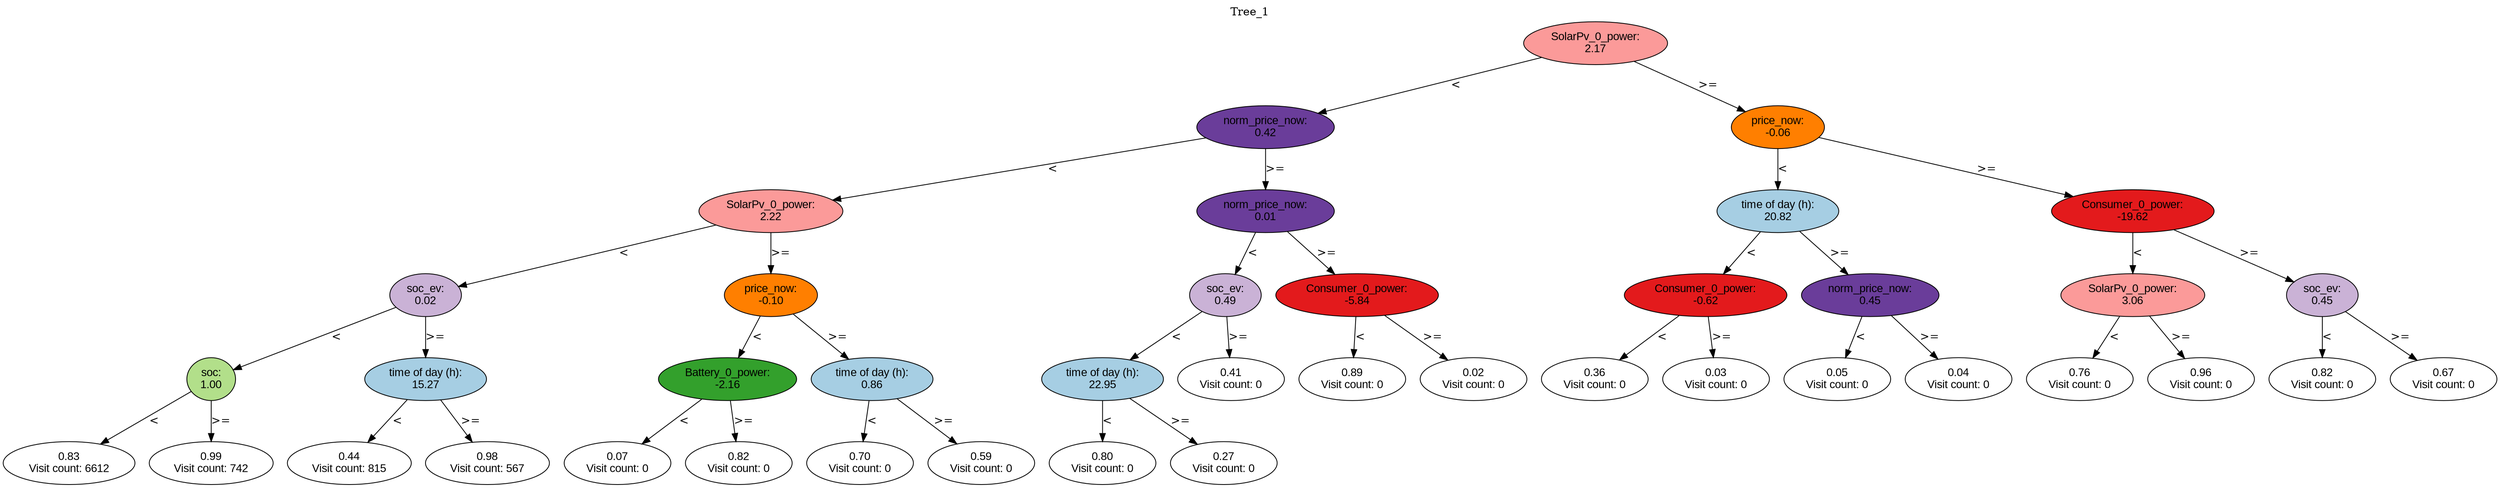digraph BST {
    node [fontname="Arial" style=filled colorscheme=paired12];
    0 [ label = "SolarPv_0_power:
2.17" fillcolor=5];
    1 [ label = "norm_price_now:
0.42" fillcolor=10];
    2 [ label = "SolarPv_0_power:
2.22" fillcolor=5];
    3 [ label = "soc_ev:
0.02" fillcolor=9];
    4 [ label = "soc:
1.00" fillcolor=3];
    5 [ label = "0.83
Visit count: 6612" fillcolor=white];
    6 [ label = "0.99
Visit count: 742" fillcolor=white];
    7 [ label = "time of day (h):
15.27" fillcolor=1];
    8 [ label = "0.44
Visit count: 815" fillcolor=white];
    9 [ label = "0.98
Visit count: 567" fillcolor=white];
    10 [ label = "price_now:
-0.10" fillcolor=8];
    11 [ label = "Battery_0_power:
-2.16" fillcolor=4];
    12 [ label = "0.07
Visit count: 0" fillcolor=white];
    13 [ label = "0.82
Visit count: 0" fillcolor=white];
    14 [ label = "time of day (h):
0.86" fillcolor=1];
    15 [ label = "0.70
Visit count: 0" fillcolor=white];
    16 [ label = "0.59
Visit count: 0" fillcolor=white];
    17 [ label = "norm_price_now:
0.01" fillcolor=10];
    18 [ label = "soc_ev:
0.49" fillcolor=9];
    19 [ label = "time of day (h):
22.95" fillcolor=1];
    20 [ label = "0.80
Visit count: 0" fillcolor=white];
    21 [ label = "0.27
Visit count: 0" fillcolor=white];
    22 [ label = "0.41
Visit count: 0" fillcolor=white];
    23 [ label = "Consumer_0_power:
-5.84" fillcolor=6];
    24 [ label = "0.89
Visit count: 0" fillcolor=white];
    25 [ label = "0.02
Visit count: 0" fillcolor=white];
    26 [ label = "price_now:
-0.06" fillcolor=8];
    27 [ label = "time of day (h):
20.82" fillcolor=1];
    28 [ label = "Consumer_0_power:
-0.62" fillcolor=6];
    29 [ label = "0.36
Visit count: 0" fillcolor=white];
    30 [ label = "0.03
Visit count: 0" fillcolor=white];
    31 [ label = "norm_price_now:
0.45" fillcolor=10];
    32 [ label = "0.05
Visit count: 0" fillcolor=white];
    33 [ label = "0.04
Visit count: 0" fillcolor=white];
    34 [ label = "Consumer_0_power:
-19.62" fillcolor=6];
    35 [ label = "SolarPv_0_power:
3.06" fillcolor=5];
    36 [ label = "0.76
Visit count: 0" fillcolor=white];
    37 [ label = "0.96
Visit count: 0" fillcolor=white];
    38 [ label = "soc_ev:
0.45" fillcolor=9];
    39 [ label = "0.82
Visit count: 0" fillcolor=white];
    40 [ label = "0.67
Visit count: 0" fillcolor=white];

    0  -> 1[ label = "<"];
    0  -> 26[ label = ">="];
    1  -> 2[ label = "<"];
    1  -> 17[ label = ">="];
    2  -> 3[ label = "<"];
    2  -> 10[ label = ">="];
    3  -> 4[ label = "<"];
    3  -> 7[ label = ">="];
    4  -> 5[ label = "<"];
    4  -> 6[ label = ">="];
    7  -> 8[ label = "<"];
    7  -> 9[ label = ">="];
    10  -> 11[ label = "<"];
    10  -> 14[ label = ">="];
    11  -> 12[ label = "<"];
    11  -> 13[ label = ">="];
    14  -> 15[ label = "<"];
    14  -> 16[ label = ">="];
    17  -> 18[ label = "<"];
    17  -> 23[ label = ">="];
    18  -> 19[ label = "<"];
    18  -> 22[ label = ">="];
    19  -> 20[ label = "<"];
    19  -> 21[ label = ">="];
    23  -> 24[ label = "<"];
    23  -> 25[ label = ">="];
    26  -> 27[ label = "<"];
    26  -> 34[ label = ">="];
    27  -> 28[ label = "<"];
    27  -> 31[ label = ">="];
    28  -> 29[ label = "<"];
    28  -> 30[ label = ">="];
    31  -> 32[ label = "<"];
    31  -> 33[ label = ">="];
    34  -> 35[ label = "<"];
    34  -> 38[ label = ">="];
    35  -> 36[ label = "<"];
    35  -> 37[ label = ">="];
    38  -> 39[ label = "<"];
    38  -> 40[ label = ">="];

    labelloc="t";
    label="Tree_1";
}